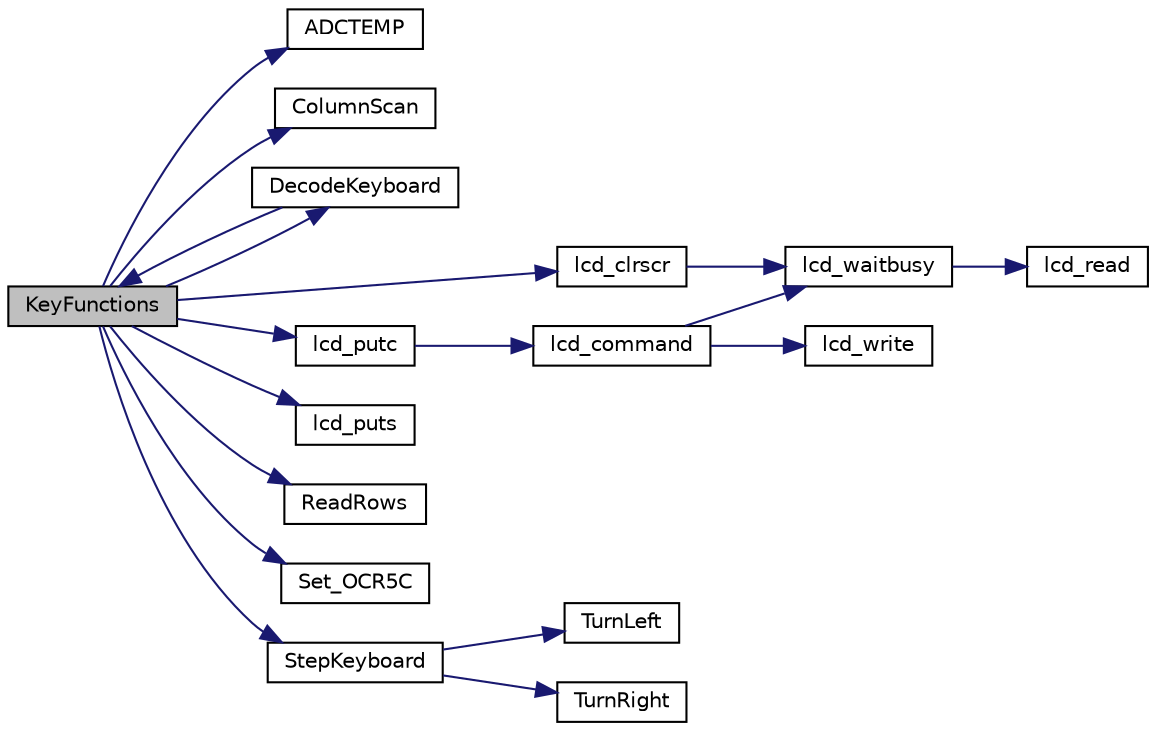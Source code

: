 digraph "KeyFunctions"
{
 // LATEX_PDF_SIZE
  edge [fontname="Helvetica",fontsize="10",labelfontname="Helvetica",labelfontsize="10"];
  node [fontname="Helvetica",fontsize="10",shape=record];
  rankdir="LR";
  Node1 [label="KeyFunctions",height=0.2,width=0.4,color="black", fillcolor="grey75", style="filled", fontcolor="black",tooltip=" "];
  Node1 -> Node2 [color="midnightblue",fontsize="10",style="solid",fontname="Helvetica"];
  Node2 [label="ADCTEMP",height=0.2,width=0.4,color="black", fillcolor="white", style="filled",URL="$_a_d_c_t_e_m_p_8c.html#a4e6c8595920b3cf6dd2acdbe5a45f4c4",tooltip=" "];
  Node1 -> Node3 [color="midnightblue",fontsize="10",style="solid",fontname="Helvetica"];
  Node3 [label="ColumnScan",height=0.2,width=0.4,color="black", fillcolor="white", style="filled",URL="$_keypad_8c.html#af3d38b244f06820a48a5a707fa25b7a3",tooltip=" "];
  Node1 -> Node4 [color="midnightblue",fontsize="10",style="solid",fontname="Helvetica"];
  Node4 [label="DecodeKeyboard",height=0.2,width=0.4,color="black", fillcolor="white", style="filled",URL="$_keypad_8c.html#a879b3a9f2356531174fe336a1264d15d",tooltip=" "];
  Node4 -> Node1 [color="midnightblue",fontsize="10",style="solid",fontname="Helvetica"];
  Node1 -> Node5 [color="midnightblue",fontsize="10",style="solid",fontname="Helvetica"];
  Node5 [label="lcd_clrscr",height=0.2,width=0.4,color="black", fillcolor="white", style="filled",URL="$group__pfleury__lcd.html#gaf8da853dba4b9d5f2aea4e294444e14d",tooltip="Clear display and set cursor to home position."];
  Node5 -> Node6 [color="midnightblue",fontsize="10",style="solid",fontname="Helvetica"];
  Node6 [label="lcd_waitbusy",height=0.2,width=0.4,color="black", fillcolor="white", style="filled",URL="$lcd_8c.html#a4ca4373275e11ba1a2d2cbd242cbf1a4",tooltip=" "];
  Node6 -> Node7 [color="midnightblue",fontsize="10",style="solid",fontname="Helvetica"];
  Node7 [label="lcd_read",height=0.2,width=0.4,color="black", fillcolor="white", style="filled",URL="$lcd_8c.html#a48a16fff03a1164f27b460a49e702dc4",tooltip=" "];
  Node1 -> Node8 [color="midnightblue",fontsize="10",style="solid",fontname="Helvetica"];
  Node8 [label="lcd_putc",height=0.2,width=0.4,color="black", fillcolor="white", style="filled",URL="$group__pfleury__lcd.html#gafa7e36b95c43d603f510273ad077cbbe",tooltip="Display character at current cursor position."];
  Node8 -> Node9 [color="midnightblue",fontsize="10",style="solid",fontname="Helvetica"];
  Node9 [label="lcd_command",height=0.2,width=0.4,color="black", fillcolor="white", style="filled",URL="$group__pfleury__lcd.html#gaea9d14f02df06f948cb5a56776980826",tooltip="Send LCD controller instruction command."];
  Node9 -> Node6 [color="midnightblue",fontsize="10",style="solid",fontname="Helvetica"];
  Node9 -> Node10 [color="midnightblue",fontsize="10",style="solid",fontname="Helvetica"];
  Node10 [label="lcd_write",height=0.2,width=0.4,color="black", fillcolor="white", style="filled",URL="$lcd_8c.html#a6aa4fa5c8ba19268338fa4215fa1807e",tooltip=" "];
  Node1 -> Node11 [color="midnightblue",fontsize="10",style="solid",fontname="Helvetica"];
  Node11 [label="lcd_puts",height=0.2,width=0.4,color="black", fillcolor="white", style="filled",URL="$group__pfleury__lcd.html#ga8ffdfcac7638368ff04364c14984266e",tooltip="Display string without auto linefeed."];
  Node1 -> Node12 [color="midnightblue",fontsize="10",style="solid",fontname="Helvetica"];
  Node12 [label="ReadRows",height=0.2,width=0.4,color="black", fillcolor="white", style="filled",URL="$_keypad_8c.html#a2a4456cbb7c716b1e3e904f95b73a6d2",tooltip=" "];
  Node1 -> Node13 [color="midnightblue",fontsize="10",style="solid",fontname="Helvetica"];
  Node13 [label="Set_OCR5C",height=0.2,width=0.4,color="black", fillcolor="white", style="filled",URL="$_timer_motor_8c.html#a8c61960b6e4b8012a2300144e9bb2bf1",tooltip=" "];
  Node1 -> Node14 [color="midnightblue",fontsize="10",style="solid",fontname="Helvetica"];
  Node14 [label="StepKeyboard",height=0.2,width=0.4,color="black", fillcolor="white", style="filled",URL="$_keypad_8c.html#a1be2e58fa1ff1ff5465159ec14df5e1d",tooltip=" "];
  Node14 -> Node15 [color="midnightblue",fontsize="10",style="solid",fontname="Helvetica"];
  Node15 [label="TurnLeft",height=0.2,width=0.4,color="black", fillcolor="white", style="filled",URL="$_step_motor_8c.html#abc73700b5c80324e6f187098c7c3876f",tooltip=" "];
  Node14 -> Node16 [color="midnightblue",fontsize="10",style="solid",fontname="Helvetica"];
  Node16 [label="TurnRight",height=0.2,width=0.4,color="black", fillcolor="white", style="filled",URL="$_step_motor_8c.html#ace44de3e98f604da66674ce6ebccd41f",tooltip=" "];
}
